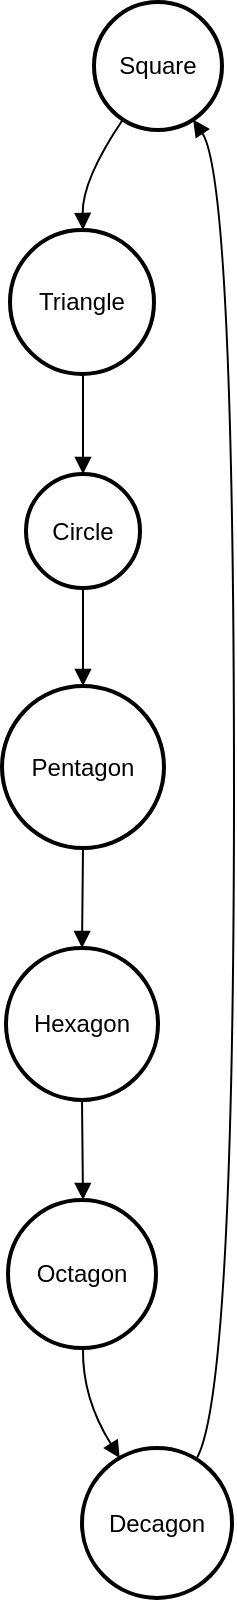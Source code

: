<mxfile version="26.0.6">
  <diagram name="Page-1" id="4zeyISIjwtjcPpY-4Iyk">
    <mxGraphModel>
      <root>
        <mxCell id="0" />
        <mxCell id="1" parent="0" />
        <mxCell id="2" value="Square" style="ellipse;aspect=fixed;strokeWidth=2;whiteSpace=wrap;" vertex="1" parent="1">
          <mxGeometry x="54" y="8" width="64" height="64" as="geometry" />
        </mxCell>
        <mxCell id="3" value="Triangle" style="ellipse;aspect=fixed;strokeWidth=2;whiteSpace=wrap;" vertex="1" parent="1">
          <mxGeometry x="12" y="122" width="72" height="72" as="geometry" />
        </mxCell>
        <mxCell id="4" value="Circle" style="ellipse;aspect=fixed;strokeWidth=2;whiteSpace=wrap;" vertex="1" parent="1">
          <mxGeometry x="20" y="244" width="57" height="57" as="geometry" />
        </mxCell>
        <mxCell id="5" value="Pentagon" style="ellipse;aspect=fixed;strokeWidth=2;whiteSpace=wrap;" vertex="1" parent="1">
          <mxGeometry x="8" y="350" width="81" height="81" as="geometry" />
        </mxCell>
        <mxCell id="6" value="Hexagon" style="ellipse;aspect=fixed;strokeWidth=2;whiteSpace=wrap;" vertex="1" parent="1">
          <mxGeometry x="10" y="481" width="76" height="76" as="geometry" />
        </mxCell>
        <mxCell id="7" value="Octagon" style="ellipse;aspect=fixed;strokeWidth=2;whiteSpace=wrap;" vertex="1" parent="1">
          <mxGeometry x="11" y="607" width="74" height="74" as="geometry" />
        </mxCell>
        <mxCell id="8" value="Decagon" style="ellipse;aspect=fixed;strokeWidth=2;whiteSpace=wrap;" vertex="1" parent="1">
          <mxGeometry x="48" y="731" width="75" height="75" as="geometry" />
        </mxCell>
        <mxCell id="9" value="" style="curved=1;startArrow=none;endArrow=block;exitX=0.17;exitY=1;entryX=0.51;entryY=0;" edge="1" parent="1" source="2" target="3">
          <mxGeometry relative="1" as="geometry">
            <Array as="points">
              <mxPoint x="48" y="97" />
            </Array>
          </mxGeometry>
        </mxCell>
        <mxCell id="10" value="" style="curved=1;startArrow=none;endArrow=block;exitX=0.51;exitY=1;entryX=0.5;entryY=-0.01;" edge="1" parent="1" source="3" target="4">
          <mxGeometry relative="1" as="geometry">
            <Array as="points" />
          </mxGeometry>
        </mxCell>
        <mxCell id="11" value="" style="curved=1;startArrow=none;endArrow=block;exitX=0.5;exitY=0.99;entryX=0.5;entryY=0;" edge="1" parent="1" source="4" target="5">
          <mxGeometry relative="1" as="geometry">
            <Array as="points" />
          </mxGeometry>
        </mxCell>
        <mxCell id="12" value="" style="curved=1;startArrow=none;endArrow=block;exitX=0.5;exitY=1;entryX=0.5;entryY=0;" edge="1" parent="1" source="5" target="6">
          <mxGeometry relative="1" as="geometry">
            <Array as="points" />
          </mxGeometry>
        </mxCell>
        <mxCell id="13" value="" style="curved=1;startArrow=none;endArrow=block;exitX=0.5;exitY=1;entryX=0.51;entryY=0;" edge="1" parent="1" source="6" target="7">
          <mxGeometry relative="1" as="geometry">
            <Array as="points" />
          </mxGeometry>
        </mxCell>
        <mxCell id="14" value="" style="curved=1;startArrow=none;endArrow=block;exitX=0.51;exitY=1;entryX=0.21;entryY=0;" edge="1" parent="1" source="7" target="8">
          <mxGeometry relative="1" as="geometry">
            <Array as="points">
              <mxPoint x="48" y="706" />
            </Array>
          </mxGeometry>
        </mxCell>
        <mxCell id="15" value="" style="curved=1;startArrow=none;endArrow=block;exitX=0.81;exitY=0;entryX=0.83;entryY=1;" edge="1" parent="1" source="8" target="2">
          <mxGeometry relative="1" as="geometry">
            <Array as="points">
              <mxPoint x="124" y="706" />
              <mxPoint x="124" y="97" />
            </Array>
          </mxGeometry>
        </mxCell>
      </root>
    </mxGraphModel>
  </diagram>
</mxfile>
